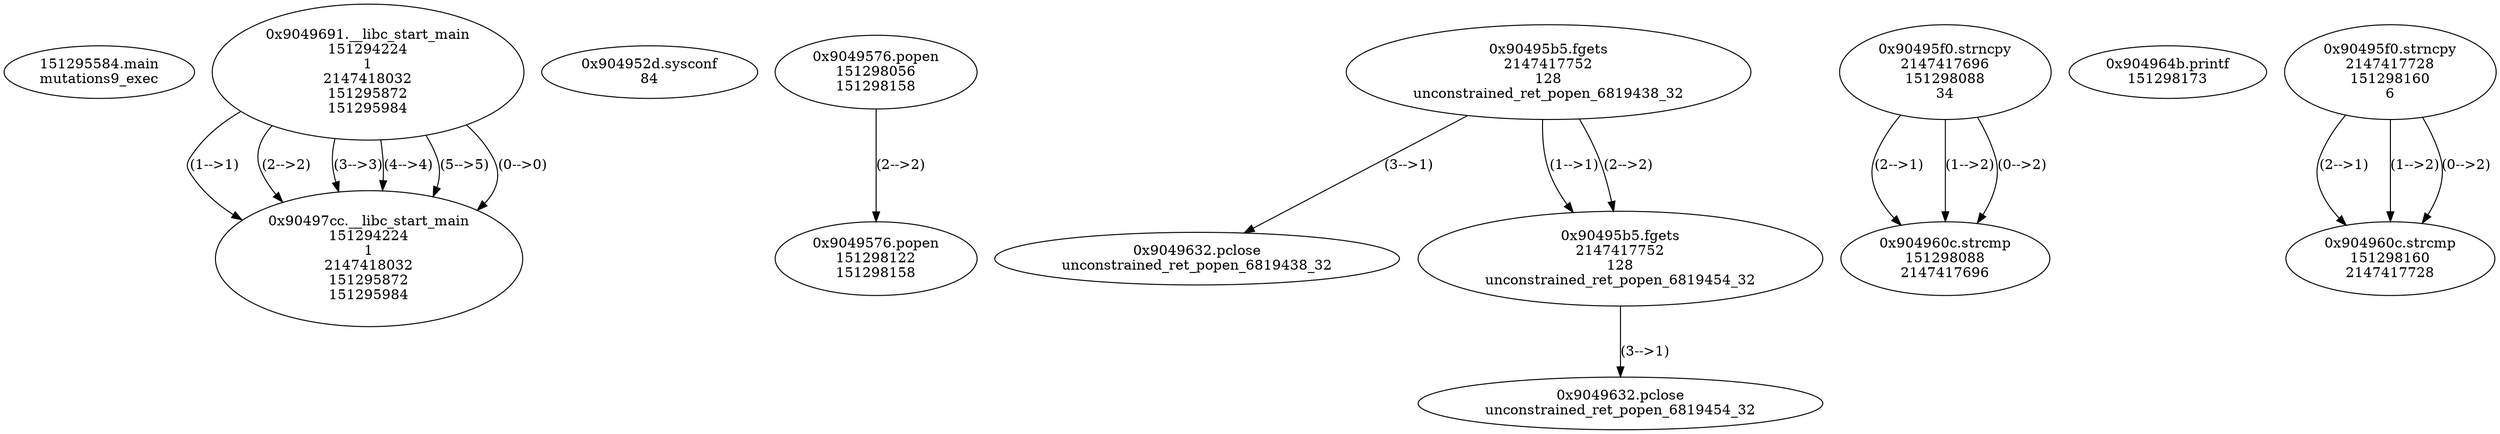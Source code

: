 // Global SCDG with merge call
digraph {
	0 [label="151295584.main
mutations9_exec"]
	1 [label="0x9049691.__libc_start_main
151294224
1
2147418032
151295872
151295984"]
	2 [label="0x90497cc.__libc_start_main
151294224
1
2147418032
151295872
151295984"]
	1 -> 2 [label="(1-->1)"]
	1 -> 2 [label="(2-->2)"]
	1 -> 2 [label="(3-->3)"]
	1 -> 2 [label="(4-->4)"]
	1 -> 2 [label="(5-->5)"]
	1 -> 2 [label="(0-->0)"]
	3 [label="0x904952d.sysconf
84"]
	4 [label="0x9049576.popen
151298056
151298158"]
	5 [label="0x90495b5.fgets
2147417752
128
unconstrained_ret_popen_6819438_32"]
	6 [label="0x90495f0.strncpy
2147417696
151298088
34"]
	7 [label="0x904960c.strcmp
151298088
2147417696"]
	6 -> 7 [label="(2-->1)"]
	6 -> 7 [label="(1-->2)"]
	6 -> 7 [label="(0-->2)"]
	8 [label="0x9049632.pclose
unconstrained_ret_popen_6819438_32"]
	5 -> 8 [label="(3-->1)"]
	9 [label="0x904964b.printf
151298173"]
	10 [label="0x9049576.popen
151298122
151298158"]
	4 -> 10 [label="(2-->2)"]
	11 [label="0x90495b5.fgets
2147417752
128
unconstrained_ret_popen_6819454_32"]
	5 -> 11 [label="(1-->1)"]
	5 -> 11 [label="(2-->2)"]
	12 [label="0x90495f0.strncpy
2147417728
151298160
6"]
	13 [label="0x904960c.strcmp
151298160
2147417728"]
	12 -> 13 [label="(2-->1)"]
	12 -> 13 [label="(1-->2)"]
	12 -> 13 [label="(0-->2)"]
	14 [label="0x9049632.pclose
unconstrained_ret_popen_6819454_32"]
	11 -> 14 [label="(3-->1)"]
}
